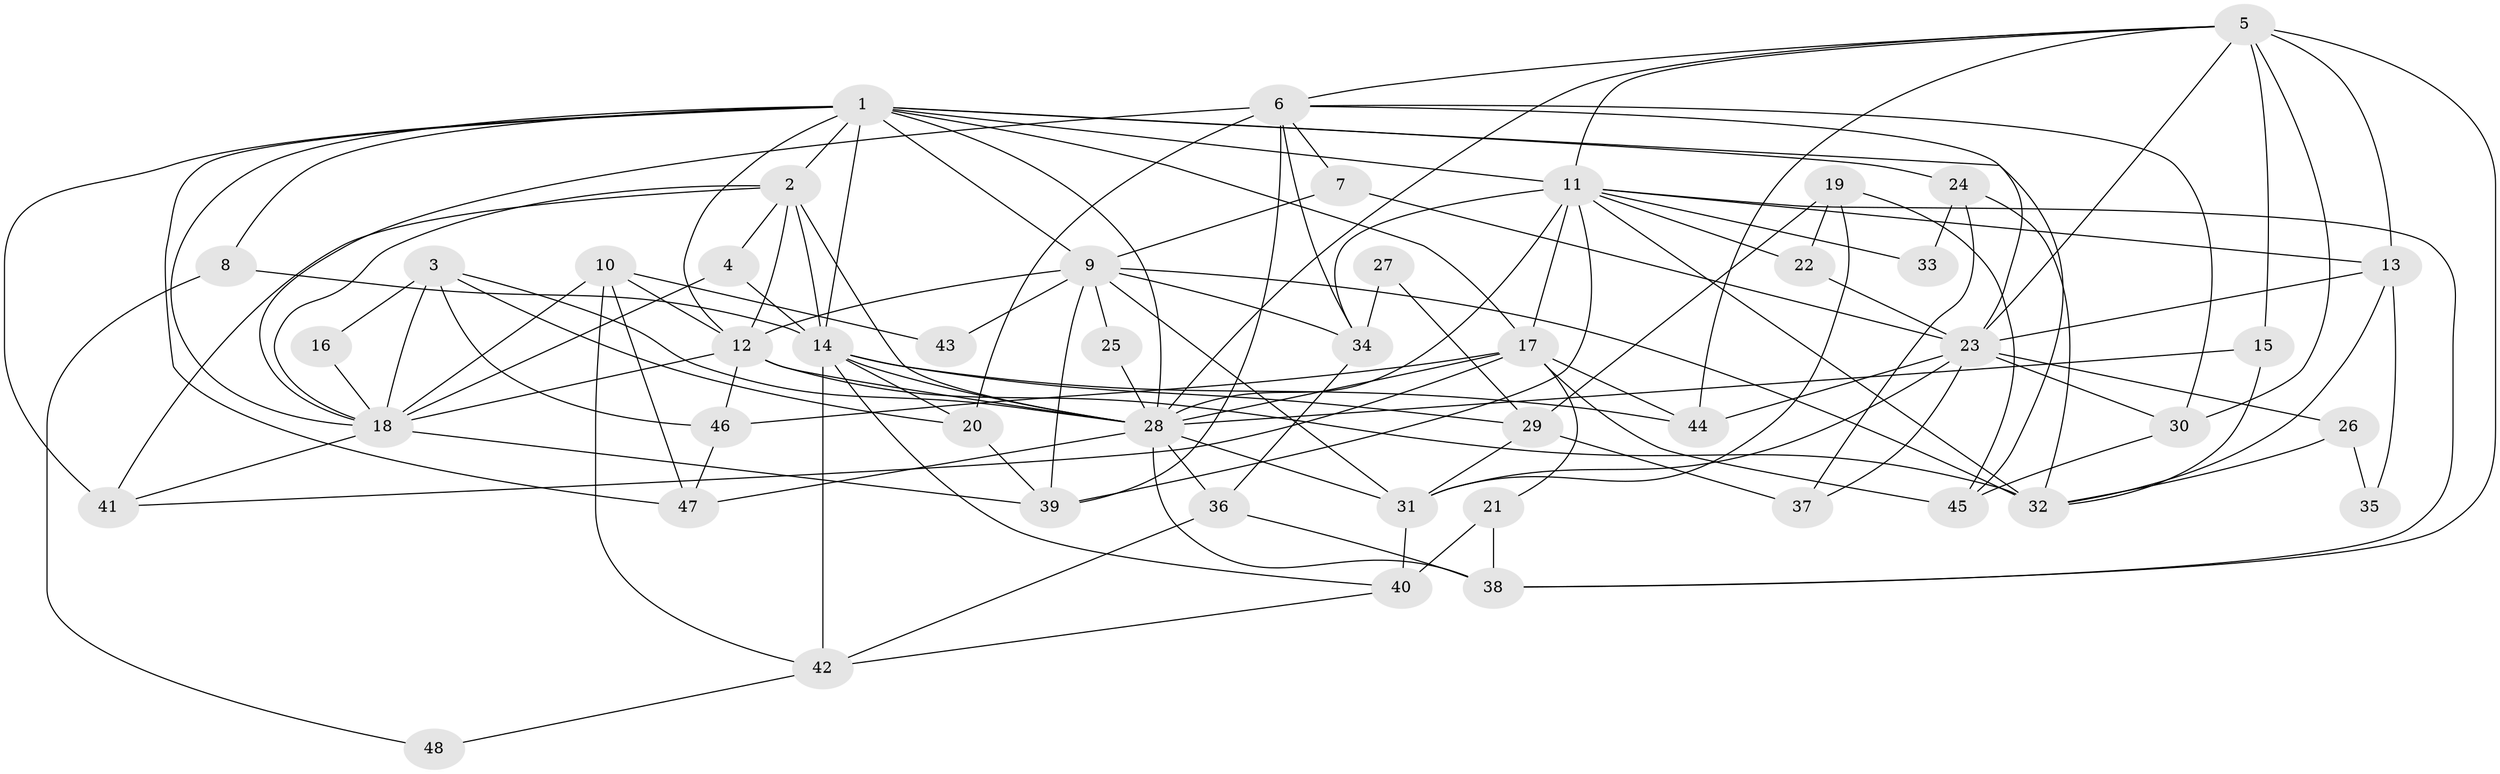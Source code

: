 // original degree distribution, {5: 0.2631578947368421, 6: 0.06315789473684211, 4: 0.24210526315789474, 3: 0.30526315789473685, 8: 0.010526315789473684, 2: 0.09473684210526316, 7: 0.021052631578947368}
// Generated by graph-tools (version 1.1) at 2025/36/03/09/25 02:36:15]
// undirected, 48 vertices, 126 edges
graph export_dot {
graph [start="1"]
  node [color=gray90,style=filled];
  1;
  2;
  3;
  4;
  5;
  6;
  7;
  8;
  9;
  10;
  11;
  12;
  13;
  14;
  15;
  16;
  17;
  18;
  19;
  20;
  21;
  22;
  23;
  24;
  25;
  26;
  27;
  28;
  29;
  30;
  31;
  32;
  33;
  34;
  35;
  36;
  37;
  38;
  39;
  40;
  41;
  42;
  43;
  44;
  45;
  46;
  47;
  48;
  1 -- 2 [weight=1.0];
  1 -- 8 [weight=1.0];
  1 -- 9 [weight=1.0];
  1 -- 11 [weight=1.0];
  1 -- 12 [weight=1.0];
  1 -- 14 [weight=1.0];
  1 -- 17 [weight=1.0];
  1 -- 18 [weight=1.0];
  1 -- 24 [weight=1.0];
  1 -- 28 [weight=1.0];
  1 -- 41 [weight=2.0];
  1 -- 45 [weight=1.0];
  1 -- 47 [weight=1.0];
  2 -- 4 [weight=2.0];
  2 -- 12 [weight=1.0];
  2 -- 14 [weight=2.0];
  2 -- 18 [weight=1.0];
  2 -- 28 [weight=1.0];
  2 -- 41 [weight=1.0];
  3 -- 16 [weight=1.0];
  3 -- 18 [weight=2.0];
  3 -- 20 [weight=1.0];
  3 -- 28 [weight=1.0];
  3 -- 46 [weight=1.0];
  4 -- 14 [weight=1.0];
  4 -- 18 [weight=1.0];
  5 -- 6 [weight=1.0];
  5 -- 11 [weight=1.0];
  5 -- 13 [weight=1.0];
  5 -- 15 [weight=1.0];
  5 -- 23 [weight=1.0];
  5 -- 28 [weight=1.0];
  5 -- 30 [weight=1.0];
  5 -- 38 [weight=1.0];
  5 -- 44 [weight=1.0];
  6 -- 7 [weight=1.0];
  6 -- 18 [weight=1.0];
  6 -- 20 [weight=1.0];
  6 -- 23 [weight=1.0];
  6 -- 30 [weight=1.0];
  6 -- 34 [weight=2.0];
  6 -- 39 [weight=1.0];
  7 -- 9 [weight=1.0];
  7 -- 23 [weight=2.0];
  8 -- 14 [weight=1.0];
  8 -- 48 [weight=1.0];
  9 -- 12 [weight=1.0];
  9 -- 25 [weight=2.0];
  9 -- 31 [weight=2.0];
  9 -- 32 [weight=1.0];
  9 -- 34 [weight=1.0];
  9 -- 39 [weight=1.0];
  9 -- 43 [weight=1.0];
  10 -- 12 [weight=1.0];
  10 -- 18 [weight=1.0];
  10 -- 42 [weight=1.0];
  10 -- 43 [weight=1.0];
  10 -- 47 [weight=1.0];
  11 -- 13 [weight=1.0];
  11 -- 17 [weight=1.0];
  11 -- 22 [weight=2.0];
  11 -- 28 [weight=1.0];
  11 -- 32 [weight=1.0];
  11 -- 33 [weight=1.0];
  11 -- 34 [weight=1.0];
  11 -- 38 [weight=1.0];
  11 -- 39 [weight=1.0];
  12 -- 18 [weight=1.0];
  12 -- 28 [weight=1.0];
  12 -- 32 [weight=4.0];
  12 -- 46 [weight=1.0];
  13 -- 23 [weight=1.0];
  13 -- 32 [weight=1.0];
  13 -- 35 [weight=1.0];
  14 -- 20 [weight=1.0];
  14 -- 28 [weight=2.0];
  14 -- 29 [weight=1.0];
  14 -- 40 [weight=1.0];
  14 -- 42 [weight=1.0];
  14 -- 44 [weight=1.0];
  15 -- 28 [weight=1.0];
  15 -- 32 [weight=1.0];
  16 -- 18 [weight=1.0];
  17 -- 21 [weight=1.0];
  17 -- 28 [weight=1.0];
  17 -- 41 [weight=1.0];
  17 -- 44 [weight=1.0];
  17 -- 45 [weight=1.0];
  17 -- 46 [weight=1.0];
  18 -- 39 [weight=1.0];
  18 -- 41 [weight=1.0];
  19 -- 22 [weight=1.0];
  19 -- 29 [weight=1.0];
  19 -- 31 [weight=1.0];
  19 -- 45 [weight=1.0];
  20 -- 39 [weight=1.0];
  21 -- 38 [weight=1.0];
  21 -- 40 [weight=1.0];
  22 -- 23 [weight=1.0];
  23 -- 26 [weight=1.0];
  23 -- 30 [weight=1.0];
  23 -- 31 [weight=2.0];
  23 -- 37 [weight=1.0];
  23 -- 44 [weight=1.0];
  24 -- 32 [weight=1.0];
  24 -- 33 [weight=1.0];
  24 -- 37 [weight=1.0];
  25 -- 28 [weight=1.0];
  26 -- 32 [weight=1.0];
  26 -- 35 [weight=1.0];
  27 -- 29 [weight=1.0];
  27 -- 34 [weight=1.0];
  28 -- 31 [weight=1.0];
  28 -- 36 [weight=1.0];
  28 -- 38 [weight=1.0];
  28 -- 47 [weight=1.0];
  29 -- 31 [weight=1.0];
  29 -- 37 [weight=1.0];
  30 -- 45 [weight=1.0];
  31 -- 40 [weight=1.0];
  34 -- 36 [weight=1.0];
  36 -- 38 [weight=1.0];
  36 -- 42 [weight=1.0];
  40 -- 42 [weight=1.0];
  42 -- 48 [weight=1.0];
  46 -- 47 [weight=1.0];
}
